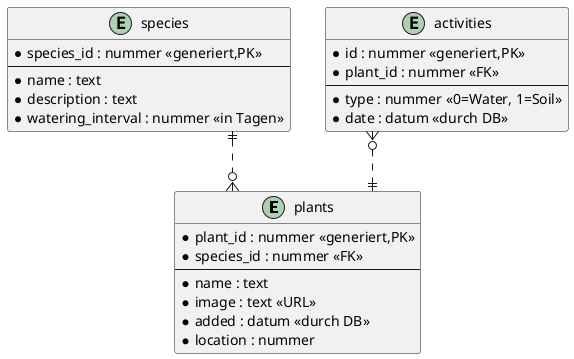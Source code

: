@startuml

' verhindere Probleme mit gewinkelten Krähenfüßen
skinparam linetype ortho

entity "plants" as plant {
  *plant_id : nummer <<generiert,PK>>
  *species_id : nummer <<FK>>
  --
  *name : text
  *image : text <<URL>>
  *added : datum <<durch DB>>
  *location : nummer
}

entity "species" as species {
  *species_id : nummer <<generiert,PK>>
  --
  *name : text
  *description : text
  *watering_interval : nummer <<in Tagen>>
}

entity "activities" as log {
  *id : nummer <<generiert,PK>>
  *plant_id : nummer <<FK>>
  --
  *type : nummer <<0=Water, 1=Soil>>
  *date : datum <<durch DB>>
}

log }o..|| plant
species ||..o{ plant

@enduml